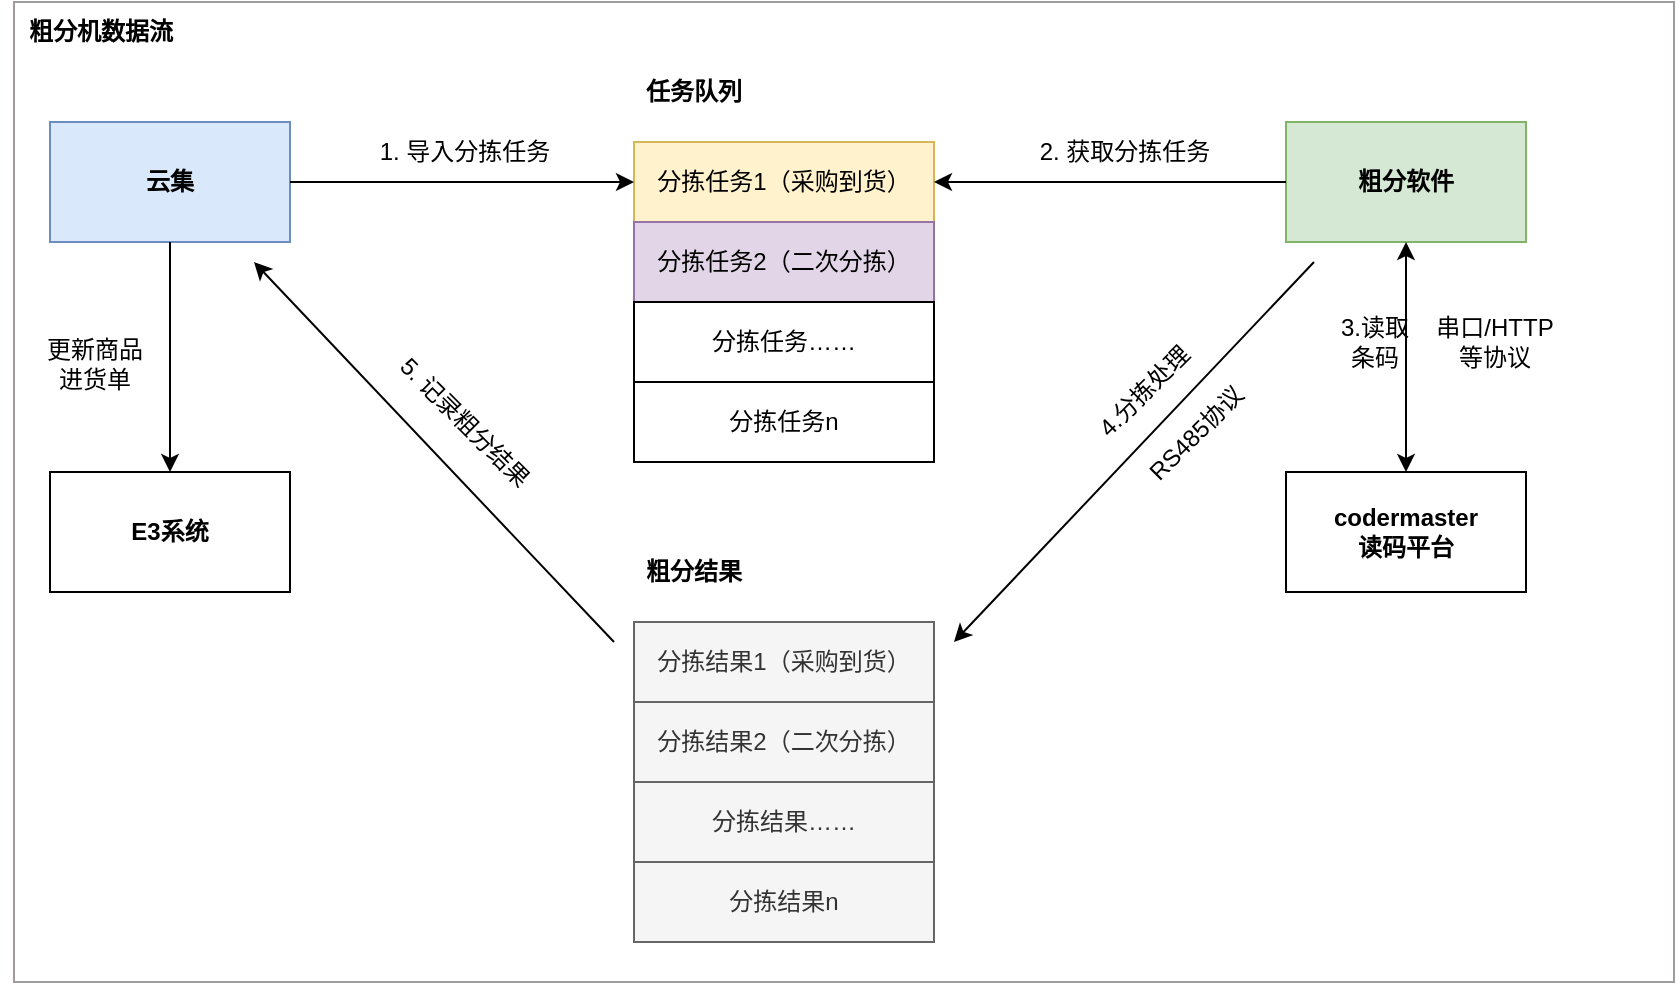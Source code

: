 <mxfile version="21.3.7" type="github">
  <diagram name="第 1 页" id="-L2QICK7MvGwOsS644yR">
    <mxGraphModel dx="1781" dy="1809" grid="1" gridSize="10" guides="1" tooltips="1" connect="1" arrows="1" fold="1" page="1" pageScale="1" pageWidth="827" pageHeight="1169" math="0" shadow="0">
      <root>
        <mxCell id="0" />
        <mxCell id="1" parent="0" />
        <mxCell id="gA1SLpwSG2CuL92058tD-31" value="" style="rounded=0;whiteSpace=wrap;html=1;strokeColor=#a19b9b;" vertex="1" parent="1">
          <mxGeometry x="-820" y="-1160" width="830" height="490" as="geometry" />
        </mxCell>
        <mxCell id="gA1SLpwSG2CuL92058tD-32" value="云集" style="rounded=0;whiteSpace=wrap;html=1;" vertex="1" parent="1">
          <mxGeometry x="-802" y="-1100" width="120" height="60" as="geometry" />
        </mxCell>
        <mxCell id="gA1SLpwSG2CuL92058tD-33" value="任务队列" style="text;html=1;strokeColor=none;fillColor=none;align=center;verticalAlign=middle;whiteSpace=wrap;rounded=0;fontStyle=1" vertex="1" parent="1">
          <mxGeometry x="-510" y="-1130" width="60" height="30" as="geometry" />
        </mxCell>
        <mxCell id="gA1SLpwSG2CuL92058tD-34" value="分拣任务1（采购到货）" style="rounded=0;whiteSpace=wrap;html=1;fillColor=#fff2cc;strokeColor=#d6b656;" vertex="1" parent="1">
          <mxGeometry x="-510" y="-1090" width="150" height="40" as="geometry" />
        </mxCell>
        <mxCell id="gA1SLpwSG2CuL92058tD-35" value="分拣任务2（二次分拣）" style="rounded=0;whiteSpace=wrap;html=1;fillColor=#e1d5e7;strokeColor=#9673a6;" vertex="1" parent="1">
          <mxGeometry x="-510" y="-1050" width="150" height="40" as="geometry" />
        </mxCell>
        <mxCell id="gA1SLpwSG2CuL92058tD-36" value="分拣任务……" style="rounded=0;whiteSpace=wrap;html=1;" vertex="1" parent="1">
          <mxGeometry x="-510" y="-1010" width="150" height="40" as="geometry" />
        </mxCell>
        <mxCell id="gA1SLpwSG2CuL92058tD-37" value="分拣任务n" style="rounded=0;whiteSpace=wrap;html=1;" vertex="1" parent="1">
          <mxGeometry x="-510" y="-970" width="150" height="40" as="geometry" />
        </mxCell>
        <mxCell id="gA1SLpwSG2CuL92058tD-38" value="粗分软件" style="rounded=0;whiteSpace=wrap;html=1;fillColor=#d5e8d4;strokeColor=#82b366;fontStyle=1" vertex="1" parent="1">
          <mxGeometry x="-184" y="-1100" width="120" height="60" as="geometry" />
        </mxCell>
        <mxCell id="gA1SLpwSG2CuL92058tD-39" value="云集" style="rounded=0;whiteSpace=wrap;html=1;fillColor=#dae8fc;strokeColor=#6c8ebf;fontStyle=1" vertex="1" parent="1">
          <mxGeometry x="-802" y="-1100" width="120" height="60" as="geometry" />
        </mxCell>
        <mxCell id="gA1SLpwSG2CuL92058tD-40" value="codermaster&lt;br&gt;读码平台" style="rounded=0;whiteSpace=wrap;html=1;fontStyle=1" vertex="1" parent="1">
          <mxGeometry x="-184" y="-925" width="120" height="60" as="geometry" />
        </mxCell>
        <mxCell id="gA1SLpwSG2CuL92058tD-41" value="E3系统" style="rounded=0;whiteSpace=wrap;html=1;fontStyle=1" vertex="1" parent="1">
          <mxGeometry x="-802" y="-925" width="120" height="60" as="geometry" />
        </mxCell>
        <mxCell id="gA1SLpwSG2CuL92058tD-42" value="" style="endArrow=classic;startArrow=classic;html=1;rounded=0;entryX=0.5;entryY=1;entryDx=0;entryDy=0;exitX=0.5;exitY=0;exitDx=0;exitDy=0;" edge="1" parent="1" source="gA1SLpwSG2CuL92058tD-40" target="gA1SLpwSG2CuL92058tD-38">
          <mxGeometry width="50" height="50" relative="1" as="geometry">
            <mxPoint x="-104" y="-970" as="sourcePoint" />
            <mxPoint x="-54" y="-1020" as="targetPoint" />
          </mxGeometry>
        </mxCell>
        <mxCell id="gA1SLpwSG2CuL92058tD-43" value="串口/HTTP&lt;br&gt;等协议" style="text;html=1;align=center;verticalAlign=middle;resizable=0;points=[];autosize=1;strokeColor=none;fillColor=none;" vertex="1" parent="1">
          <mxGeometry x="-120" y="-1010" width="80" height="40" as="geometry" />
        </mxCell>
        <mxCell id="gA1SLpwSG2CuL92058tD-44" value="" style="endArrow=classic;html=1;rounded=0;entryX=0;entryY=0.5;entryDx=0;entryDy=0;" edge="1" parent="1" target="gA1SLpwSG2CuL92058tD-34">
          <mxGeometry width="50" height="50" relative="1" as="geometry">
            <mxPoint x="-682" y="-1070" as="sourcePoint" />
            <mxPoint x="-582.0" y="-1070" as="targetPoint" />
          </mxGeometry>
        </mxCell>
        <mxCell id="gA1SLpwSG2CuL92058tD-45" value="" style="endArrow=classic;html=1;rounded=0;exitX=0;exitY=0.5;exitDx=0;exitDy=0;entryX=1;entryY=0.5;entryDx=0;entryDy=0;" edge="1" parent="1" source="gA1SLpwSG2CuL92058tD-38" target="gA1SLpwSG2CuL92058tD-34">
          <mxGeometry width="50" height="50" relative="1" as="geometry">
            <mxPoint x="-234" y="-1060" as="sourcePoint" />
            <mxPoint x="-304.0" y="-1070" as="targetPoint" />
          </mxGeometry>
        </mxCell>
        <mxCell id="gA1SLpwSG2CuL92058tD-46" value="粗分结果" style="text;html=1;strokeColor=none;fillColor=none;align=center;verticalAlign=middle;whiteSpace=wrap;rounded=0;fontStyle=1" vertex="1" parent="1">
          <mxGeometry x="-510" y="-890" width="60" height="30" as="geometry" />
        </mxCell>
        <mxCell id="gA1SLpwSG2CuL92058tD-47" value="分拣结果1（采购到货）" style="rounded=0;whiteSpace=wrap;html=1;fillColor=#f5f5f5;fontColor=#333333;strokeColor=#666666;" vertex="1" parent="1">
          <mxGeometry x="-510" y="-850" width="150" height="40" as="geometry" />
        </mxCell>
        <mxCell id="gA1SLpwSG2CuL92058tD-48" value="分拣结果2（二次分拣）" style="rounded=0;whiteSpace=wrap;html=1;fillColor=#f5f5f5;fontColor=#333333;strokeColor=#666666;" vertex="1" parent="1">
          <mxGeometry x="-510" y="-810" width="150" height="40" as="geometry" />
        </mxCell>
        <mxCell id="gA1SLpwSG2CuL92058tD-49" value="分拣结果……" style="rounded=0;whiteSpace=wrap;html=1;fillColor=#f5f5f5;fontColor=#333333;strokeColor=#666666;" vertex="1" parent="1">
          <mxGeometry x="-510" y="-770" width="150" height="40" as="geometry" />
        </mxCell>
        <mxCell id="gA1SLpwSG2CuL92058tD-50" value="分拣结果n" style="rounded=0;whiteSpace=wrap;html=1;fillColor=#f5f5f5;fontColor=#333333;strokeColor=#666666;" vertex="1" parent="1">
          <mxGeometry x="-510" y="-730" width="150" height="40" as="geometry" />
        </mxCell>
        <mxCell id="gA1SLpwSG2CuL92058tD-51" value="" style="endArrow=classic;html=1;rounded=0;" edge="1" parent="1">
          <mxGeometry width="50" height="50" relative="1" as="geometry">
            <mxPoint x="-520" y="-840" as="sourcePoint" />
            <mxPoint x="-700" y="-1030" as="targetPoint" />
          </mxGeometry>
        </mxCell>
        <mxCell id="gA1SLpwSG2CuL92058tD-52" value="" style="endArrow=classic;html=1;rounded=0;" edge="1" parent="1">
          <mxGeometry width="50" height="50" relative="1" as="geometry">
            <mxPoint x="-170.0" y="-1030" as="sourcePoint" />
            <mxPoint x="-350.0" y="-840" as="targetPoint" />
          </mxGeometry>
        </mxCell>
        <mxCell id="gA1SLpwSG2CuL92058tD-53" value="4.分拣处理" style="text;html=1;align=center;verticalAlign=middle;resizable=0;points=[];autosize=1;strokeColor=none;fillColor=none;rotation=-45;" vertex="1" parent="1">
          <mxGeometry x="-295" y="-980" width="80" height="30" as="geometry" />
        </mxCell>
        <mxCell id="gA1SLpwSG2CuL92058tD-54" value="RS485协议" style="text;html=1;align=center;verticalAlign=middle;resizable=0;points=[];autosize=1;strokeColor=none;fillColor=none;rotation=-45;" vertex="1" parent="1">
          <mxGeometry x="-269" y="-959" width="80" height="30" as="geometry" />
        </mxCell>
        <mxCell id="gA1SLpwSG2CuL92058tD-55" value="3.读取&lt;br&gt;条码" style="text;html=1;align=center;verticalAlign=middle;resizable=0;points=[];autosize=1;strokeColor=none;fillColor=none;" vertex="1" parent="1">
          <mxGeometry x="-170" y="-1010" width="60" height="40" as="geometry" />
        </mxCell>
        <mxCell id="gA1SLpwSG2CuL92058tD-56" value="" style="endArrow=classic;html=1;rounded=0;exitX=0.5;exitY=1;exitDx=0;exitDy=0;entryX=0.5;entryY=0;entryDx=0;entryDy=0;" edge="1" parent="1" source="gA1SLpwSG2CuL92058tD-39" target="gA1SLpwSG2CuL92058tD-41">
          <mxGeometry width="50" height="50" relative="1" as="geometry">
            <mxPoint x="-480" y="-830" as="sourcePoint" />
            <mxPoint x="-430" y="-880" as="targetPoint" />
          </mxGeometry>
        </mxCell>
        <mxCell id="gA1SLpwSG2CuL92058tD-57" value="更新商品&lt;br&gt;进货单" style="text;html=1;align=center;verticalAlign=middle;resizable=0;points=[];autosize=1;strokeColor=none;fillColor=none;" vertex="1" parent="1">
          <mxGeometry x="-815" y="-999" width="70" height="40" as="geometry" />
        </mxCell>
        <mxCell id="gA1SLpwSG2CuL92058tD-58" value="1. 导入分拣任务" style="text;html=1;align=center;verticalAlign=middle;resizable=0;points=[];autosize=1;strokeColor=none;fillColor=none;" vertex="1" parent="1">
          <mxGeometry x="-650" y="-1100" width="110" height="30" as="geometry" />
        </mxCell>
        <mxCell id="gA1SLpwSG2CuL92058tD-59" value="2. 获取分拣任务" style="text;html=1;align=center;verticalAlign=middle;resizable=0;points=[];autosize=1;strokeColor=none;fillColor=none;" vertex="1" parent="1">
          <mxGeometry x="-320" y="-1100" width="110" height="30" as="geometry" />
        </mxCell>
        <mxCell id="gA1SLpwSG2CuL92058tD-60" value="5. 记录粗分结果" style="text;html=1;align=center;verticalAlign=middle;resizable=0;points=[];autosize=1;strokeColor=none;fillColor=none;rotation=45;" vertex="1" parent="1">
          <mxGeometry x="-650" y="-965" width="110" height="30" as="geometry" />
        </mxCell>
        <mxCell id="gA1SLpwSG2CuL92058tD-61" value="粗分机数据流" style="text;html=1;align=center;verticalAlign=middle;resizable=0;points=[];autosize=1;strokeColor=none;fillColor=none;fontStyle=1" vertex="1" parent="1">
          <mxGeometry x="-827" y="-1160" width="100" height="30" as="geometry" />
        </mxCell>
      </root>
    </mxGraphModel>
  </diagram>
</mxfile>
